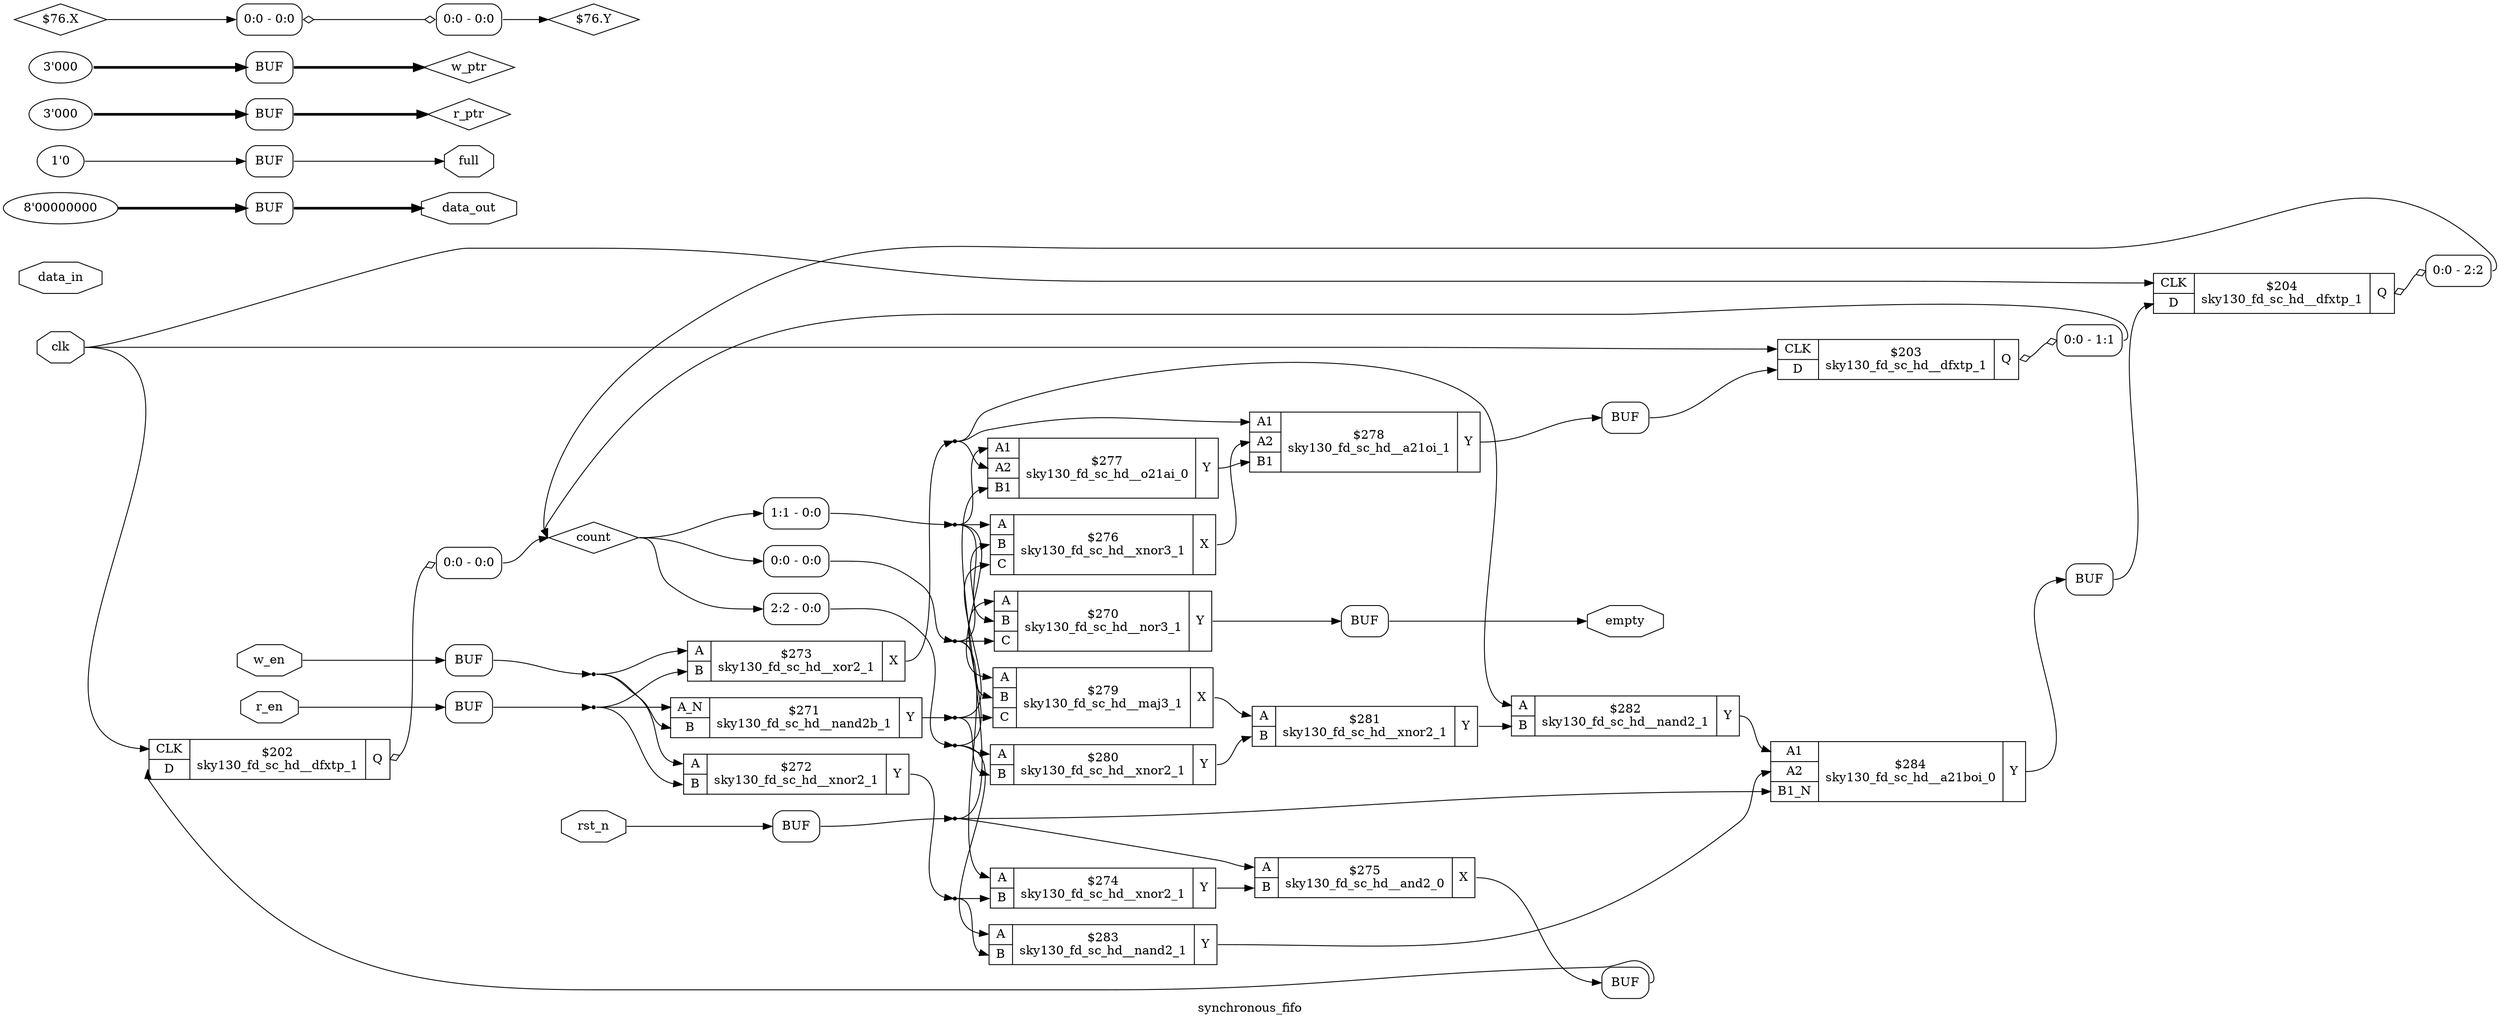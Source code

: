 digraph "synchronous_fifo" {
label="synchronous_fifo";
rankdir="LR";
remincross=true;
n38 [ shape=octagon, label="clk", color="black", fontcolor="black" ];
n39 [ shape=diamond, label="count", color="black", fontcolor="black" ];
n40 [ shape=octagon, label="data_in", color="black", fontcolor="black" ];
n41 [ shape=octagon, label="data_out", color="black", fontcolor="black" ];
n42 [ shape=octagon, label="empty", color="black", fontcolor="black" ];
n43 [ shape=octagon, label="full", color="black", fontcolor="black" ];
n44 [ shape=octagon, label="r_en", color="black", fontcolor="black" ];
n45 [ shape=diamond, label="r_ptr", color="black", fontcolor="black" ];
n46 [ shape=octagon, label="rst_n", color="black", fontcolor="black" ];
n47 [ shape=octagon, label="w_en", color="black", fontcolor="black" ];
n48 [ shape=diamond, label="w_ptr", color="black", fontcolor="black" ];
c53 [ shape=record, label="{{<p49> A|<p50> B|<p51> C}|$270\nsky130_fd_sc_hd__nor3_1|{<p52> Y}}",  ];
c55 [ shape=record, label="{{<p54> A_N|<p50> B}|$271\nsky130_fd_sc_hd__nand2b_1|{<p52> Y}}",  ];
c56 [ shape=record, label="{{<p49> A|<p50> B}|$272\nsky130_fd_sc_hd__xnor2_1|{<p52> Y}}",  ];
c58 [ shape=record, label="{{<p49> A|<p50> B}|$273\nsky130_fd_sc_hd__xor2_1|{<p57> X}}",  ];
c59 [ shape=record, label="{{<p49> A|<p50> B}|$274\nsky130_fd_sc_hd__xnor2_1|{<p52> Y}}",  ];
c60 [ shape=record, label="{{<p49> A|<p50> B}|$275\nsky130_fd_sc_hd__and2_0|{<p57> X}}",  ];
c61 [ shape=record, label="{{<p49> A|<p50> B|<p51> C}|$276\nsky130_fd_sc_hd__xnor3_1|{<p57> X}}",  ];
c65 [ shape=record, label="{{<p62> A1|<p63> A2|<p64> B1}|$277\nsky130_fd_sc_hd__o21ai_0|{<p52> Y}}",  ];
c66 [ shape=record, label="{{<p62> A1|<p63> A2|<p64> B1}|$278\nsky130_fd_sc_hd__a21oi_1|{<p52> Y}}",  ];
c67 [ shape=record, label="{{<p49> A|<p50> B|<p51> C}|$279\nsky130_fd_sc_hd__maj3_1|{<p57> X}}",  ];
c68 [ shape=record, label="{{<p49> A|<p50> B}|$280\nsky130_fd_sc_hd__xnor2_1|{<p52> Y}}",  ];
c69 [ shape=record, label="{{<p49> A|<p50> B}|$281\nsky130_fd_sc_hd__xnor2_1|{<p52> Y}}",  ];
c70 [ shape=record, label="{{<p49> A|<p50> B}|$282\nsky130_fd_sc_hd__nand2_1|{<p52> Y}}",  ];
c71 [ shape=record, label="{{<p49> A|<p50> B}|$283\nsky130_fd_sc_hd__nand2_1|{<p52> Y}}",  ];
c73 [ shape=record, label="{{<p62> A1|<p63> A2|<p72> B1_N}|$284\nsky130_fd_sc_hd__a21boi_0|{<p52> Y}}",  ];
c77 [ shape=record, label="{{<p74> CLK|<p75> D}|$202\nsky130_fd_sc_hd__dfxtp_1|{<p76> Q}}",  ];
x0 [ shape=record, style=rounded, label="<s0> 0:0 - 0:0 ", color="black", fontcolor="black" ];
c77:p76:e -> x0:w [arrowhead=odiamond, arrowtail=odiamond, dir=both, color="black", fontcolor="black", label=""];
c78 [ shape=record, label="{{<p74> CLK|<p75> D}|$203\nsky130_fd_sc_hd__dfxtp_1|{<p76> Q}}",  ];
x1 [ shape=record, style=rounded, label="<s0> 0:0 - 1:1 ", color="black", fontcolor="black" ];
c78:p76:e -> x1:w [arrowhead=odiamond, arrowtail=odiamond, dir=both, color="black", fontcolor="black", label=""];
c79 [ shape=record, label="{{<p74> CLK|<p75> D}|$204\nsky130_fd_sc_hd__dfxtp_1|{<p76> Q}}",  ];
x2 [ shape=record, style=rounded, label="<s0> 0:0 - 2:2 ", color="black", fontcolor="black" ];
c79:p76:e -> x2:w [arrowhead=odiamond, arrowtail=odiamond, dir=both, color="black", fontcolor="black", label=""];
x3 [ shape=record, style=rounded, label="<s0> 0:0 - 0:0 ", color="black", fontcolor="black" ];
x4 [ shape=record, style=rounded, label="<s0> 0:0 - 0:0 ", color="black", fontcolor="black" ];
x3:e -> x4:w [arrowhead=odiamond, arrowtail=odiamond, dir=both, color="black", fontcolor="black", label=""];
v5 [ label="8'00000000" ];
x6 [shape=box, style=rounded, label="BUF", ];
v7 [ label="1'0" ];
x8 [shape=box, style=rounded, label="BUF", ];
v9 [ label="3'000" ];
x10 [shape=box, style=rounded, label="BUF", ];
v11 [ label="3'000" ];
x12 [shape=box, style=rounded, label="BUF", ];
x13 [ shape=record, style=rounded, label="<s0> 2:2 - 0:0 ", color="black", fontcolor="black" ];
x14 [ shape=record, style=rounded, label="<s0> 1:1 - 0:0 ", color="black", fontcolor="black" ];
x15 [ shape=record, style=rounded, label="<s0> 0:0 - 0:0 ", color="black", fontcolor="black" ];
x16 [shape=box, style=rounded, label="BUF", ];
x17 [shape=box, style=rounded, label="BUF", ];
x18 [shape=box, style=rounded, label="BUF", ];
x19 [shape=box, style=rounded, label="BUF", ];
x20 [shape=box, style=rounded, label="BUF", ];
x21 [shape=box, style=rounded, label="BUF", ];
x22 [shape=box, style=rounded, label="BUF", ];
c66:p52:e -> x21:w [color="black", fontcolor="black", label=""];
c73:p52:e -> x22:w [color="black", fontcolor="black", label=""];
n12 [ shape=point ];
x15:e -> n12:w [color="black", fontcolor="black", label=""];
n12:e -> c53:p51:w [color="black", fontcolor="black", label=""];
n12:e -> c59:p49:w [color="black", fontcolor="black", label=""];
n12:e -> c61:p50:w [color="black", fontcolor="black", label=""];
n12:e -> c67:p50:w [color="black", fontcolor="black", label=""];
n13 [ shape=point ];
x14:e -> n13:w [color="black", fontcolor="black", label=""];
n13:e -> c53:p50:w [color="black", fontcolor="black", label=""];
n13:e -> c61:p49:w [color="black", fontcolor="black", label=""];
n13:e -> c65:p62:w [color="black", fontcolor="black", label=""];
n13:e -> c67:p49:w [color="black", fontcolor="black", label=""];
n14 [ shape=point ];
x13:e -> n14:w [color="black", fontcolor="black", label=""];
n14:e -> c53:p49:w [color="black", fontcolor="black", label=""];
n14:e -> c68:p49:w [color="black", fontcolor="black", label=""];
n14:e -> c71:p49:w [color="black", fontcolor="black", label=""];
c53:p52:e -> x18:w [color="black", fontcolor="black", label=""];
n16 [ shape=point ];
c55:p52:e -> n16:w [color="black", fontcolor="black", label=""];
n16:e -> c61:p51:w [color="black", fontcolor="black", label=""];
n16:e -> c67:p51:w [color="black", fontcolor="black", label=""];
n16:e -> c68:p50:w [color="black", fontcolor="black", label=""];
n17 [ shape=point ];
c56:p52:e -> n17:w [color="black", fontcolor="black", label=""];
n17:e -> c59:p50:w [color="black", fontcolor="black", label=""];
n17:e -> c71:p50:w [color="black", fontcolor="black", label=""];
n18 [ shape=point ];
c58:p57:e -> n18:w [color="black", fontcolor="black", label=""];
n18:e -> c65:p63:w [color="black", fontcolor="black", label=""];
n18:e -> c66:p62:w [color="black", fontcolor="black", label=""];
n18:e -> c70:p49:w [color="black", fontcolor="black", label=""];
c59:p52:e -> c60:p50:w [color="black", fontcolor="black", label=""];
c61:p57:e -> c66:p63:w [color="black", fontcolor="black", label=""];
c65:p52:e -> c66:p64:w [color="black", fontcolor="black", label=""];
c67:p57:e -> c69:p49:w [color="black", fontcolor="black", label=""];
c68:p52:e -> c69:p50:w [color="black", fontcolor="black", label=""];
c69:p52:e -> c70:p50:w [color="black", fontcolor="black", label=""];
c70:p52:e -> c73:p62:w [color="black", fontcolor="black", label=""];
c71:p52:e -> c73:p63:w [color="black", fontcolor="black", label=""];
n27 [ shape=point ];
x17:e -> n27:w [color="black", fontcolor="black", label=""];
n27:e -> c55:p54:w [color="black", fontcolor="black", label=""];
n27:e -> c56:p50:w [color="black", fontcolor="black", label=""];
n27:e -> c58:p50:w [color="black", fontcolor="black", label=""];
n28 [ shape=point ];
x19:e -> n28:w [color="black", fontcolor="black", label=""];
n28:e -> c60:p49:w [color="black", fontcolor="black", label=""];
n28:e -> c65:p64:w [color="black", fontcolor="black", label=""];
n28:e -> c73:p72:w [color="black", fontcolor="black", label=""];
n29 [ shape=point ];
x16:e -> n29:w [color="black", fontcolor="black", label=""];
n29:e -> c55:p50:w [color="black", fontcolor="black", label=""];
n29:e -> c56:p49:w [color="black", fontcolor="black", label=""];
n29:e -> c58:p49:w [color="black", fontcolor="black", label=""];
n30 [ shape=diamond, label="$76.X" ];
n30:e -> x3:s0:w [color="black", fontcolor="black", label=""];
n31 [ shape=diamond, label="$76.Y" ];
x4:s0:e -> n31:w [color="black", fontcolor="black", label=""];
x20:e -> c77:p75:w [color="black", fontcolor="black", label=""];
x21:e -> c78:p75:w [color="black", fontcolor="black", label=""];
x22:e -> c79:p75:w [color="black", fontcolor="black", label=""];
n38:e -> c77:p74:w [color="black", fontcolor="black", label=""];
n38:e -> c78:p74:w [color="black", fontcolor="black", label=""];
n38:e -> c79:p74:w [color="black", fontcolor="black", label=""];
x0:s0:e -> n39:w [color="black", fontcolor="black", label=""];
x1:s0:e -> n39:w [color="black", fontcolor="black", label=""];
x2:s0:e -> n39:w [color="black", fontcolor="black", label=""];
n39:e -> x13:s0:w [color="black", fontcolor="black", label=""];
n39:e -> x14:s0:w [color="black", fontcolor="black", label=""];
n39:e -> x15:s0:w [color="black", fontcolor="black", label=""];
x6:e -> n41:w [color="black", fontcolor="black", style="setlinewidth(3)", label=""];
x18:e -> n42:w [color="black", fontcolor="black", label=""];
x8:e -> n43:w [color="black", fontcolor="black", label=""];
n44:e -> x17:w [color="black", fontcolor="black", label=""];
x10:e -> n45:w [color="black", fontcolor="black", style="setlinewidth(3)", label=""];
n46:e -> x19:w [color="black", fontcolor="black", label=""];
n47:e -> x16:w [color="black", fontcolor="black", label=""];
x12:e -> n48:w [color="black", fontcolor="black", style="setlinewidth(3)", label=""];
c60:p57:e -> x20:w [color="black", fontcolor="black", label=""];
v11:e -> x12:w [color="black", fontcolor="black", style="setlinewidth(3)", label=""];
v5:e -> x6:w [color="black", fontcolor="black", style="setlinewidth(3)", label=""];
v7:e -> x8:w [color="black", fontcolor="black", label=""];
v9:e -> x10:w [color="black", fontcolor="black", style="setlinewidth(3)", label=""];
}
